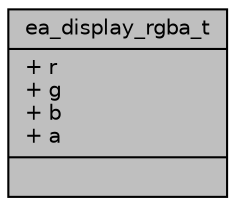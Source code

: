 digraph "ea_display_rgba_t"
{
 // INTERACTIVE_SVG=YES
 // LATEX_PDF_SIZE
  bgcolor="transparent";
  edge [fontname="Helvetica",fontsize="10",labelfontname="Helvetica",labelfontsize="10"];
  node [fontname="Helvetica",fontsize="10",shape=record];
  Node1 [label="{ea_display_rgba_t\n|+ r\l+ g\l+ b\l+ a\l|}",height=0.2,width=0.4,color="black", fillcolor="grey75", style="filled", fontcolor="black",tooltip=" "];
}
